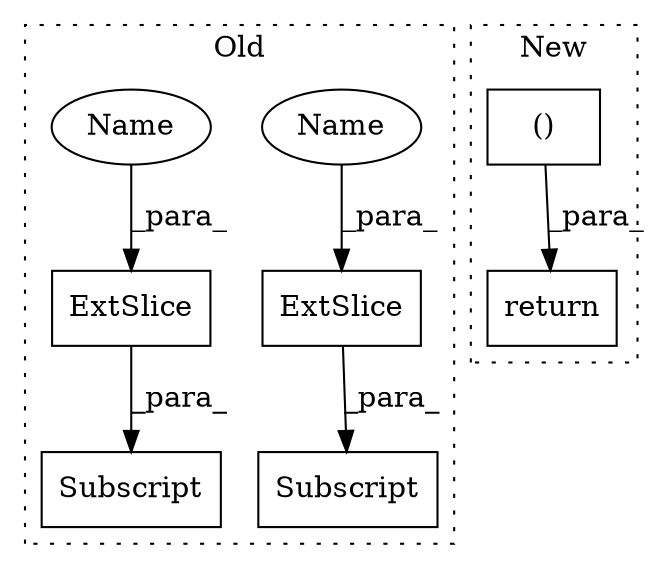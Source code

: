 digraph G {
subgraph cluster0 {
1 [label="ExtSlice" a="85" s="17888" l="6" shape="box"];
3 [label="Subscript" a="63" s="17888,0" l="28,0" shape="box"];
5 [label="ExtSlice" a="85" s="17859" l="4" shape="box"];
6 [label="Subscript" a="63" s="17859,0" l="26,0" shape="box"];
7 [label="Name" a="87" s="17895" l="3" shape="ellipse"];
8 [label="Name" a="87" s="17864" l="3" shape="ellipse"];
label = "Old";
style="dotted";
}
subgraph cluster1 {
2 [label="()" a="54" s="19175" l="19" shape="box"];
4 [label="return" a="93" s="19164" l="7" shape="box"];
label = "New";
style="dotted";
}
1 -> 3 [label="_para_"];
2 -> 4 [label="_para_"];
5 -> 6 [label="_para_"];
7 -> 1 [label="_para_"];
8 -> 5 [label="_para_"];
}
